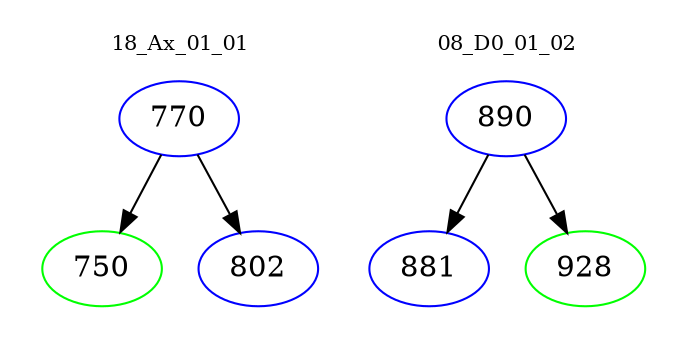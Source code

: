 digraph{
subgraph cluster_0 {
color = white
label = "18_Ax_01_01";
fontsize=10;
T0_770 [label="770", color="blue"]
T0_770 -> T0_750 [color="black"]
T0_750 [label="750", color="green"]
T0_770 -> T0_802 [color="black"]
T0_802 [label="802", color="blue"]
}
subgraph cluster_1 {
color = white
label = "08_D0_01_02";
fontsize=10;
T1_890 [label="890", color="blue"]
T1_890 -> T1_881 [color="black"]
T1_881 [label="881", color="blue"]
T1_890 -> T1_928 [color="black"]
T1_928 [label="928", color="green"]
}
}
